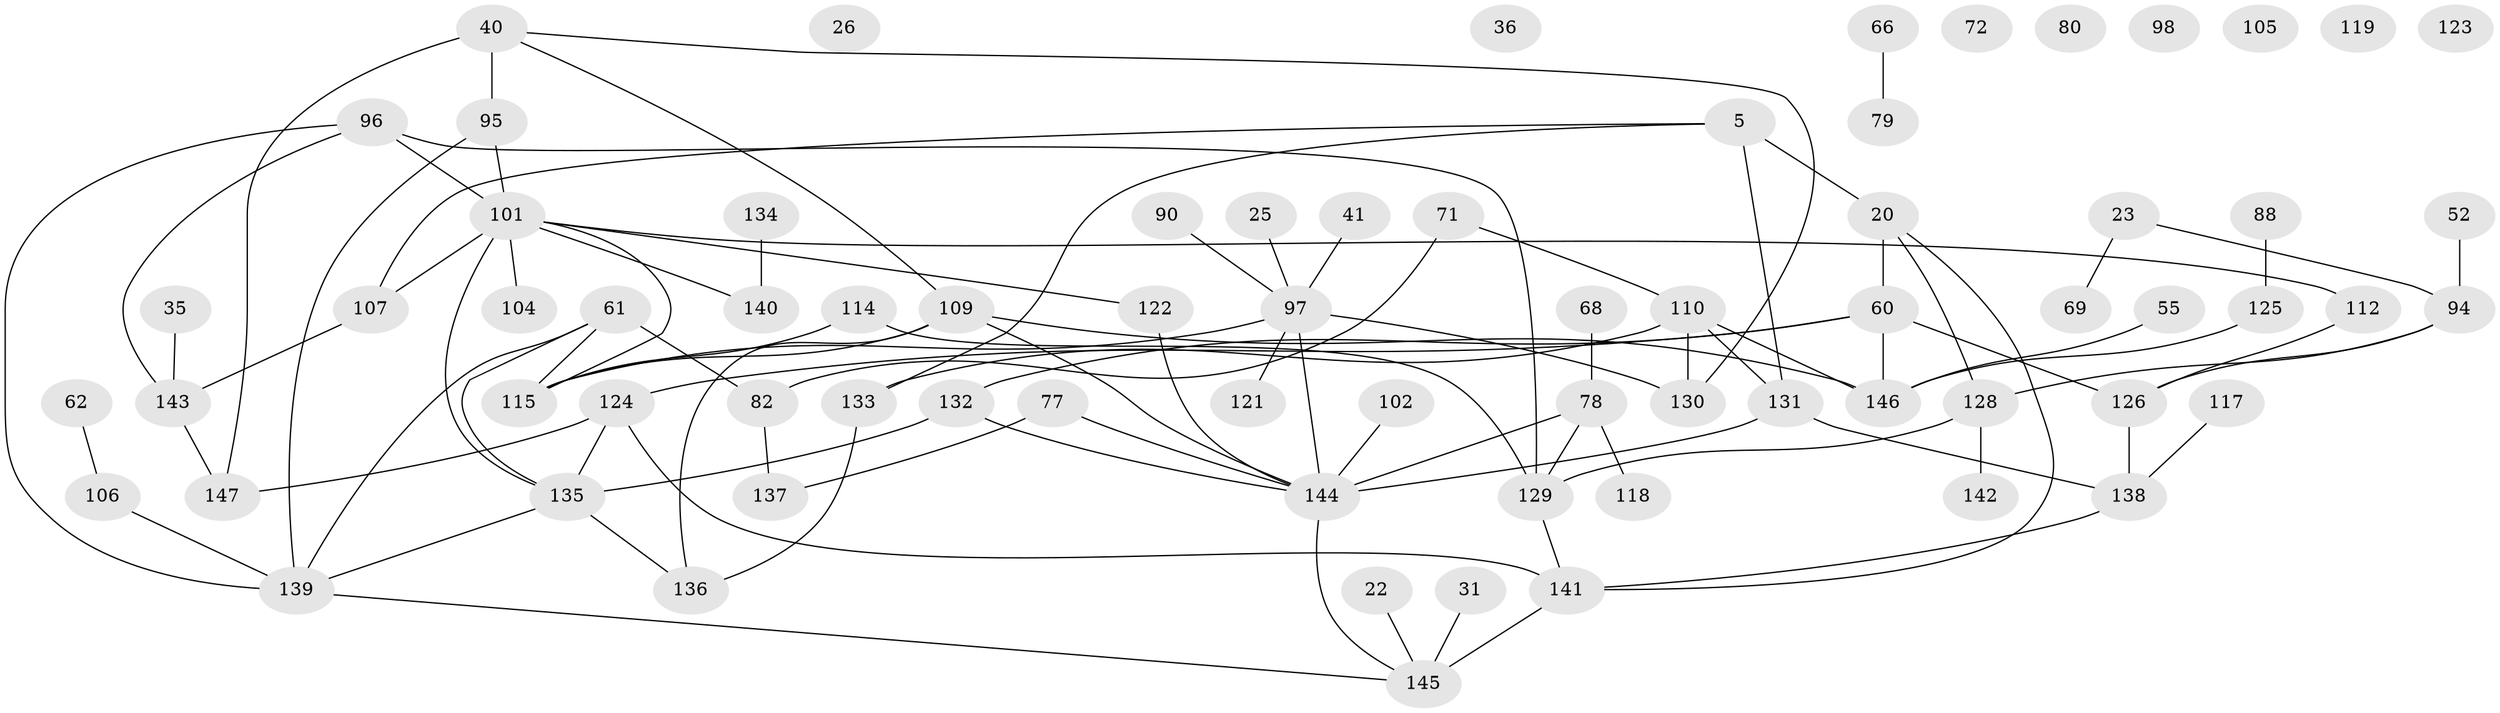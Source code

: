 // original degree distribution, {4: 0.08843537414965986, 1: 0.20408163265306123, 2: 0.2857142857142857, 5: 0.09523809523809523, 3: 0.23809523809523808, 6: 0.02040816326530612, 0: 0.05442176870748299, 8: 0.006802721088435374, 7: 0.006802721088435374}
// Generated by graph-tools (version 1.1) at 2025/40/03/09/25 04:40:18]
// undirected, 73 vertices, 97 edges
graph export_dot {
graph [start="1"]
  node [color=gray90,style=filled];
  5;
  20;
  22;
  23;
  25;
  26;
  31;
  35;
  36;
  40 [super="+7+19"];
  41;
  52 [super="+9"];
  55;
  60 [super="+18"];
  61 [super="+14"];
  62;
  66;
  68;
  69;
  71 [super="+56"];
  72;
  77;
  78 [super="+57"];
  79;
  80;
  82 [super="+53"];
  88;
  90;
  94;
  95 [super="+32"];
  96 [super="+75"];
  97 [super="+70"];
  98;
  101 [super="+37"];
  102;
  104;
  105;
  106;
  107 [super="+30"];
  109 [super="+12"];
  110 [super="+39"];
  112 [super="+44+85+87"];
  114;
  115;
  117;
  118;
  119;
  121;
  122;
  123;
  124 [super="+120"];
  125;
  126;
  128 [super="+64+108"];
  129 [super="+24+89"];
  130 [super="+42"];
  131 [super="+113"];
  132 [super="+38+43+3+54+92+65+103"];
  133 [super="+73"];
  134;
  135 [super="+67+81"];
  136 [super="+34+91"];
  137 [super="+29"];
  138 [super="+17+84"];
  139 [super="+8+116"];
  140;
  141 [super="+93"];
  142;
  143 [super="+86"];
  144 [super="+63+127+99"];
  145 [super="+4+76+100"];
  146 [super="+1+28"];
  147 [super="+47+58+83"];
  5 -- 20;
  5 -- 131 [weight=2];
  5 -- 133;
  5 -- 107;
  20 -- 60 [weight=2];
  20 -- 141;
  20 -- 128;
  22 -- 145;
  23 -- 69;
  23 -- 94;
  25 -- 97;
  31 -- 145;
  35 -- 143;
  40 -- 109;
  40 -- 95 [weight=2];
  40 -- 130;
  40 -- 147 [weight=2];
  41 -- 97;
  52 -- 94;
  55 -- 146;
  60 -- 124;
  60 -- 126 [weight=2];
  60 -- 146;
  60 -- 132;
  61 -- 82 [weight=2];
  61 -- 115;
  61 -- 139;
  61 -- 135;
  62 -- 106;
  66 -- 79;
  68 -- 78;
  71 -- 82;
  71 -- 110;
  77 -- 137;
  77 -- 144;
  78 -- 144 [weight=3];
  78 -- 118;
  78 -- 129;
  82 -- 137;
  88 -- 125;
  90 -- 97;
  94 -- 126;
  94 -- 128;
  95 -- 139 [weight=2];
  95 -- 101 [weight=2];
  96 -- 129;
  96 -- 101;
  96 -- 139;
  96 -- 143;
  97 -- 121;
  97 -- 130 [weight=2];
  97 -- 115;
  97 -- 144;
  101 -- 104;
  101 -- 140;
  101 -- 115;
  101 -- 122;
  101 -- 112;
  101 -- 135;
  101 -- 107;
  102 -- 144;
  106 -- 139;
  107 -- 143 [weight=2];
  109 -- 136;
  109 -- 115;
  109 -- 146;
  109 -- 144;
  110 -- 130 [weight=2];
  110 -- 131;
  110 -- 146 [weight=2];
  110 -- 133;
  112 -- 126;
  114 -- 115;
  114 -- 129;
  117 -- 138;
  122 -- 144;
  124 -- 135 [weight=2];
  124 -- 147;
  124 -- 141;
  125 -- 146;
  126 -- 138;
  128 -- 129;
  128 -- 142;
  129 -- 141;
  131 -- 144;
  131 -- 138;
  132 -- 135;
  132 -- 144;
  133 -- 136;
  134 -- 140;
  135 -- 136;
  135 -- 139;
  138 -- 141;
  139 -- 145;
  141 -- 145 [weight=2];
  143 -- 147;
  144 -- 145;
}
